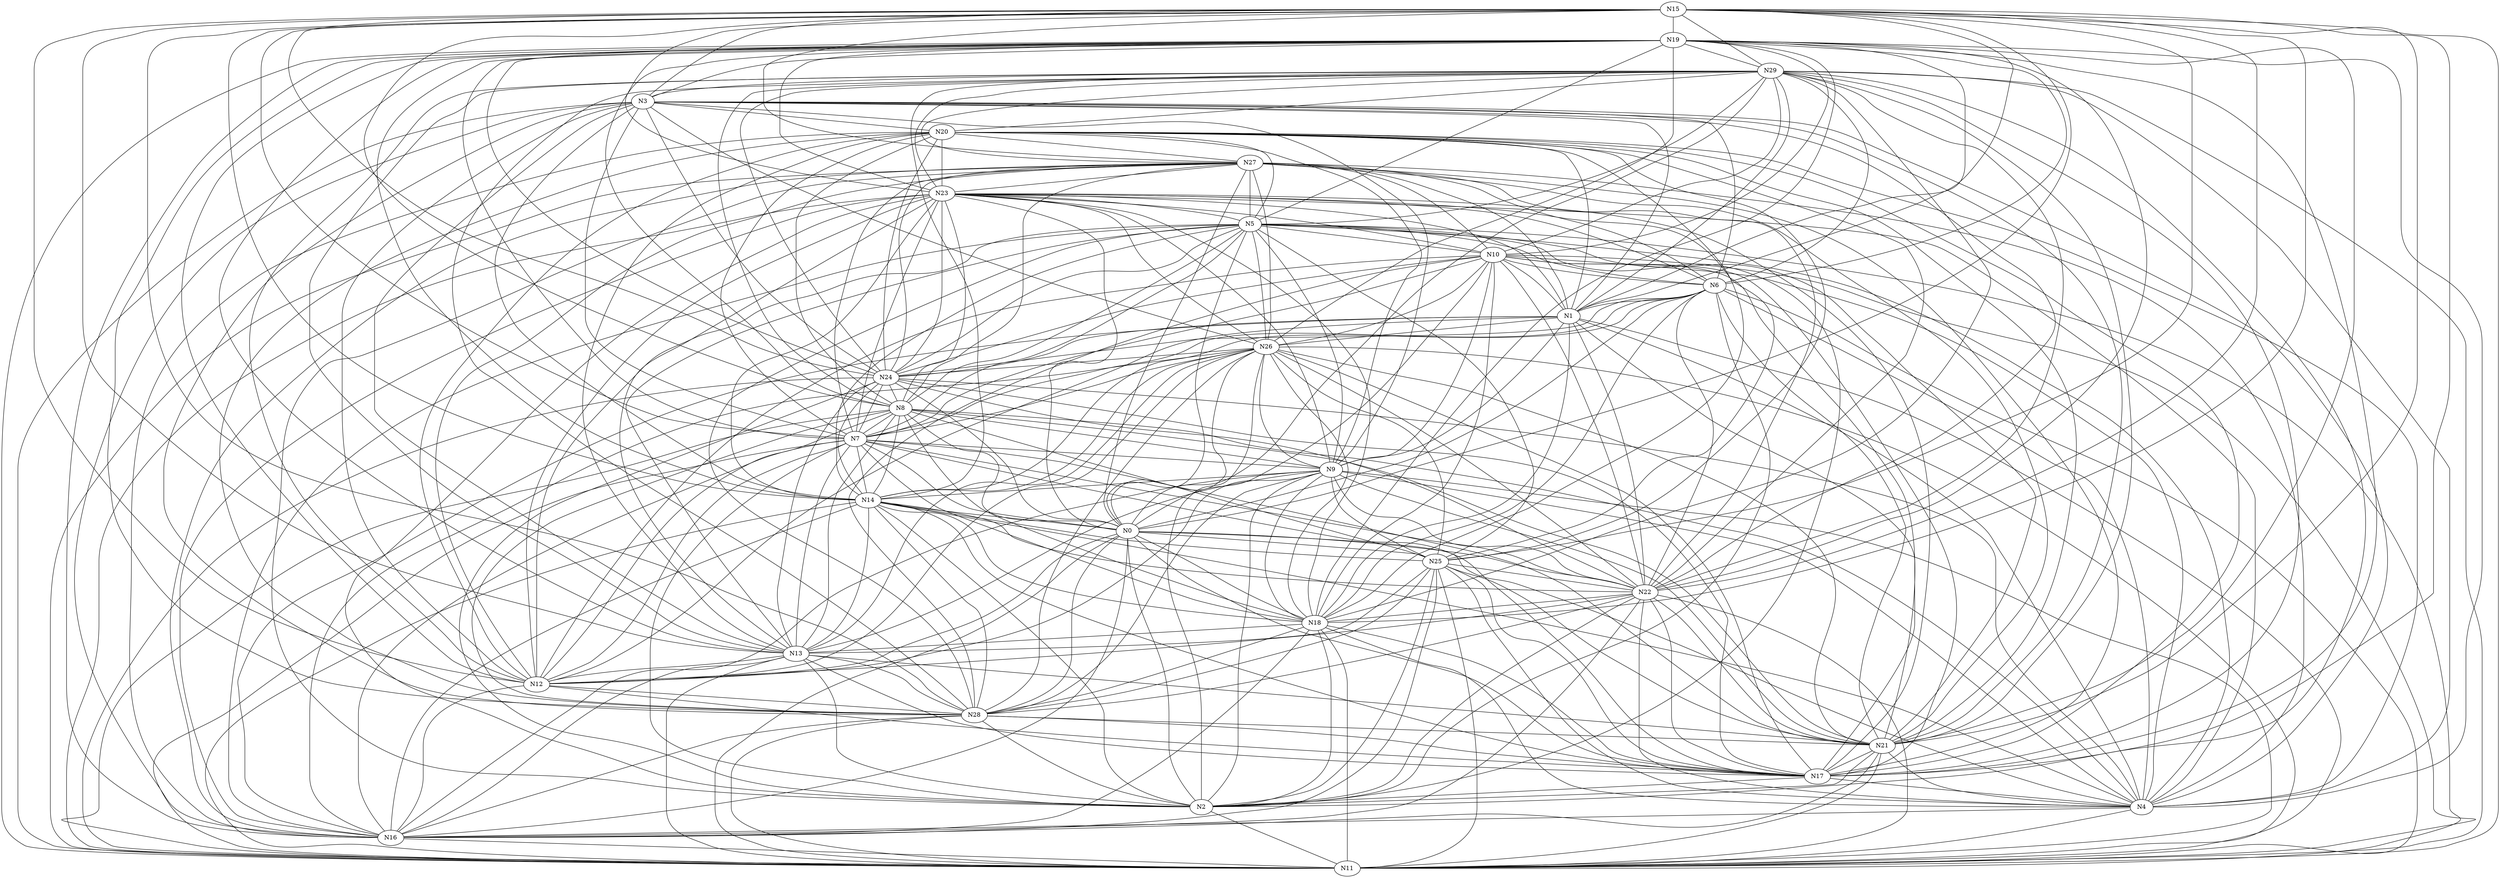Graph G {
	N15--N19[weight=36];
	N6--N27[weight=11];
	N15--N23[weight=18];
	N15--N21[weight=21];
	N17--N29[weight=42];
	N17--N28[weight=1];
	N4--N11[weight=11];
	N29--N27[weight=1];
	N4--N16[weight=29];
	N13--N12[weight=21];
	N29--N23[weight=47];
	N6--N22[weight=21];
	N13--N11[weight=15];
	N29--N22[weight=2];
	N4--N18[weight=27];
	N29--N21[weight=40];
	N2--N11[weight=16];
	N13--N14[weight=31];
	N2--N13[weight=43];
	N13--N19[weight=38];
	N13--N17[weight=44];
	N12--N0[weight=14];
	N12--N3[weight=49];
	N24--N8[weight=48];
	N15--N14[weight=33];
	N24--N6[weight=21];
	N15--N13[weight=46];
	N0--N7[weight=3];
	N0--N6[weight=32];
	N2--N18[weight=21];
	N24--N1[weight=37];
	N29--N15[weight=5];
	N29--N14[weight=18];
	N0--N4[weight=41];
	N29--N13[weight=45];
	N24--N4[weight=49];
	N13--N21[weight=32];
	N24--N2[weight=44];
	N8--N23[weight=9];
	N27--N0[weight=28];
	N7--N9[weight=12];
	N2--N22[weight=35];
	N2--N23[weight=27];
	N2--N25[weight=35];
	N8--N21[weight=2];
	N2--N26[weight=43];
	N7--N5[weight=29];
	N2--N27[weight=2];
	N27--N8[weight=7];
	N25--N13[weight=37];
	N27--N4[weight=37];
	N27--N5[weight=41];
	N25--N11[weight=27];
	N8--N29[weight=38];
	N22--N27[weight=25];
	N22--N24[weight=15];
	N20--N5[weight=2];
	N20--N7[weight=40];
	N16--N0[weight=16];
	N20--N8[weight=47];
	N16--N1[weight=34];
	N16--N3[weight=6];
	N22--N21[weight=43];
	N15--N27[weight=16];
	N16--N7[weight=8];
	N0--N18[weight=33];
	N25--N22[weight=3];
	N15--N28[weight=9];
	N25--N17[weight=3];
	N22--N16[weight=10];
	N25--N16[weight=41];
	N22--N15[weight=36];
	N6--N14[weight=9];
	N0--N11[weight=10];
	N25--N15[weight=14];
	N22--N18[weight=12];
	N25--N14[weight=43];
	N22--N12[weight=15];
	N0--N10[weight=34];
	N6--N19[weight=45];
	N6--N11[weight=35];
	N22--N19[weight=32];
	N23--N7[weight=8];
	N1--N4[weight=22];
	N1--N3[weight=45];
	N23--N4[weight=18];
	N23--N5[weight=16];
	N23--N6[weight=21];
	N23--N13[weight=40];
	N23--N19[weight=45];
	N23--N1[weight=50];
	N23--N17[weight=7];
	N13--N5[weight=4];
	N13--N3[weight=18];
	N19--N10[weight=46];
	N23--N20[weight=26];
	N24--N17[weight=38];
	N19--N16[weight=29];
	N13--N8[weight=19];
	N24--N15[weight=15];
	N19--N18[weight=34];
	N13--N7[weight=49];
	N23--N11[weight=29];
	N24--N29[weight=40];
	N19--N24[weight=28];
	N24--N27[weight=21];
	N19--N29[weight=17];
	N19--N28[weight=26];
	N13--N26[weight=31];
	N6--N1[weight=39];
	N13--N24[weight=38];
	N6--N2[weight=32];
	N6--N4[weight=34];
	N13--N28[weight=7];
	N6--N7[weight=8];
	N14--N28[weight=24];
	N24--N11[weight=9];
	N17--N7[weight=15];
	N17--N4[weight=33];
	N14--N22[weight=5];
	N14--N23[weight=48];
	N17--N2[weight=21];
	N14--N24[weight=30];
	N17--N1[weight=29];
	N23--N25[weight=28];
	N23--N26[weight=11];
	N17--N0[weight=3];
	N23--N24[weight=40];
	N4--N21[weight=45];
	N4--N20[weight=30];
	N28--N2[weight=41];
	N4--N25[weight=43];
	N28--N3[weight=47];
	N14--N18[weight=8];
	N28--N8[weight=29];
	N14--N19[weight=44];
	N28--N9[weight=46];
	N5--N21[weight=49];
	N2--N9[weight=23];
	N14--N2[weight=46];
	N2--N7[weight=16];
	N14--N4[weight=18];
	N16--N27[weight=17];
	N16--N28[weight=9];
	N14--N11[weight=20];
	N14--N0[weight=50];
	N5--N29[weight=6];
	N2--N0[weight=45];
	N5--N28[weight=49];
	N28--N10[weight=35];
	N5--N26[weight=27];
	N5--N24[weight=38];
	N14--N7[weight=28];
	N22--N7[weight=2];
	N22--N4[weight=11];
	N9--N5[weight=5];
	N5--N10[weight=22];
	N16--N18[weight=23];
	N5--N11[weight=42];
	N9--N4[weight=9];
	N9--N8[weight=33];
	N5--N19[weight=1];
	N5--N16[weight=19];
	N5--N14[weight=4];
	N18--N9[weight=4];
	N5--N12[weight=49];
	N12--N10[weight=15];
	N26--N10[weight=42];
	N26--N12[weight=16];
	N26--N14[weight=6];
	N16--N21[weight=6];
	N9--N1[weight=42];
	N16--N23[weight=46];
	N21--N25[weight=27];
	N21--N26[weight=36];
	N21--N27[weight=37];
	N12--N19[weight=24];
	N12--N17[weight=41];
	N12--N15[weight=45];
	N18--N6[weight=4];
	N3--N26[weight=13];
	N18--N28[weight=11];
	N28--N29[weight=3];
	N3--N21[weight=13];
	N3--N22[weight=13];
	N18--N23[weight=23];
	N3--N24[weight=13];
	N9--N22[weight=48];
	N16--N11[weight=41];
	N3--N20[weight=48];
	N18--N20[weight=14];
	N9--N20[weight=15];
	N16--N14[weight=12];
	N9--N26[weight=41];
	N9--N23[weight=18];
	N16--N12[weight=48];
	N16--N13[weight=5];
	N29--N0[weight=40];
	N28--N22[weight=37];
	N12--N29[weight=22];
	N29--N2[weight=38];
	N12--N28[weight=20];
	N29--N3[weight=9];
	N28--N20[weight=50];
	N29--N4[weight=43];
	N28--N21[weight=14];
	N5--N8[weight=12];
	N18--N29[weight=50];
	N3--N19[weight=29];
	N29--N6[weight=3];
	N12--N23[weight=7];
	N3--N14[weight=41];
	N5--N2[weight=14];
	N9--N16[weight=1];
	N5--N0[weight=34];
	N5--N6[weight=41];
	N9--N10[weight=17];
	N9--N11[weight=38];
	N9--N14[weight=20];
	N9--N12[weight=20];
	N9--N13[weight=19];
	N10--N27[weight=12];
	N10--N24[weight=27];
	N10--N23[weight=47];
	N22--N10[weight=27];
	N0--N28[weight=49];
	N10--N29[weight=35];
	N3--N9[weight=38];
	N0--N26[weight=2];
	N3--N6[weight=48];
	N0--N24[weight=24];
	N25--N28[weight=41];
	N21--N2[weight=33];
	N0--N25[weight=25];
	N0--N22[weight=16];
	N25--N26[weight=33];
	N0--N23[weight=30];
	N3--N7[weight=6];
	N21--N6[weight=49];
	N21--N9[weight=33];
	N11--N22[weight=8];
	N11--N28[weight=46];
	N11--N29[weight=40];
	N11--N26[weight=1];
	N21--N10[weight=29];
	N8--N12[weight=29];
	N25--N5[weight=33];
	N21--N11[weight=8];
	N10--N17[weight=12];
	N8--N14[weight=21];
	N25--N8[weight=9];
	N25--N9[weight=6];
	N10--N11[weight=40];
	N21--N17[weight=36];
	N8--N0[weight=1];
	N21--N19[weight=39];
	N8--N18[weight=39];
	N18--N15[weight=50];
	N11--N8[weight=8];
	N18--N10[weight=21];
	N8--N4[weight=44];
	N18--N11[weight=39];
	N8--N7[weight=39];
	N18--N13[weight=42];
	N11--N3[weight=32];
	N11--N1[weight=39];
	N19--N8[weight=26];
	N11--N7[weight=13];
	N1--N18[weight=7];
	N27--N23[weight=6];
	N19--N1[weight=31];
	N27--N26[weight=10];
	N20--N17[weight=31];
	N19--N4[weight=21];
	N10--N6[weight=13];
	N20--N12[weight=45];
	N17--N15[weight=42];
	N26--N16[weight=45];
	N17--N14[weight=21];
	N10--N7[weight=27];
	N26--N18[weight=40];
	N26--N19[weight=43];
	N20--N16[weight=14];
	N10--N4[weight=26];
	N20--N13[weight=21];
	N26--N22[weight=3];
	N26--N24[weight=7];
	N7--N12[weight=42];
	N7--N15[weight=46];
	N1--N10[weight=24];
	N1--N15[weight=47];
	N7--N18[weight=48];
	N7--N19[weight=9];
	N1--N12[weight=9];
	N4--N3[weight=26];
	N27--N12[weight=6];
	N1--N29[weight=23];
	N20--N29[weight=28];
	N1--N27[weight=20];
	N27--N11[weight=46];
	N4--N5[weight=12];
	N17--N27[weight=37];
	N17--N26[weight=25];
	N20--N22[weight=39];
	N20--N21[weight=42];
	N26--N28[weight=1];
	N20--N27[weight=34];
	N17--N22[weight=34];
	N20--N25[weight=45];
	N20--N24[weight=46];
	N11--N19[weight=20];
	N7--N21[weight=2];
	N15--N3[weight=15];
	N17--N19[weight=34];
	N17--N18[weight=25];
	N15--N0[weight=34];
	N7--N24[weight=40];
	N1--N22[weight=14];
	N7--N26[weight=40];
	N1--N20[weight=29];
	N7--N27[weight=15];
	N1--N26[weight=27];
	N11--N15[weight=47];
	N15--N8[weight=40];
}